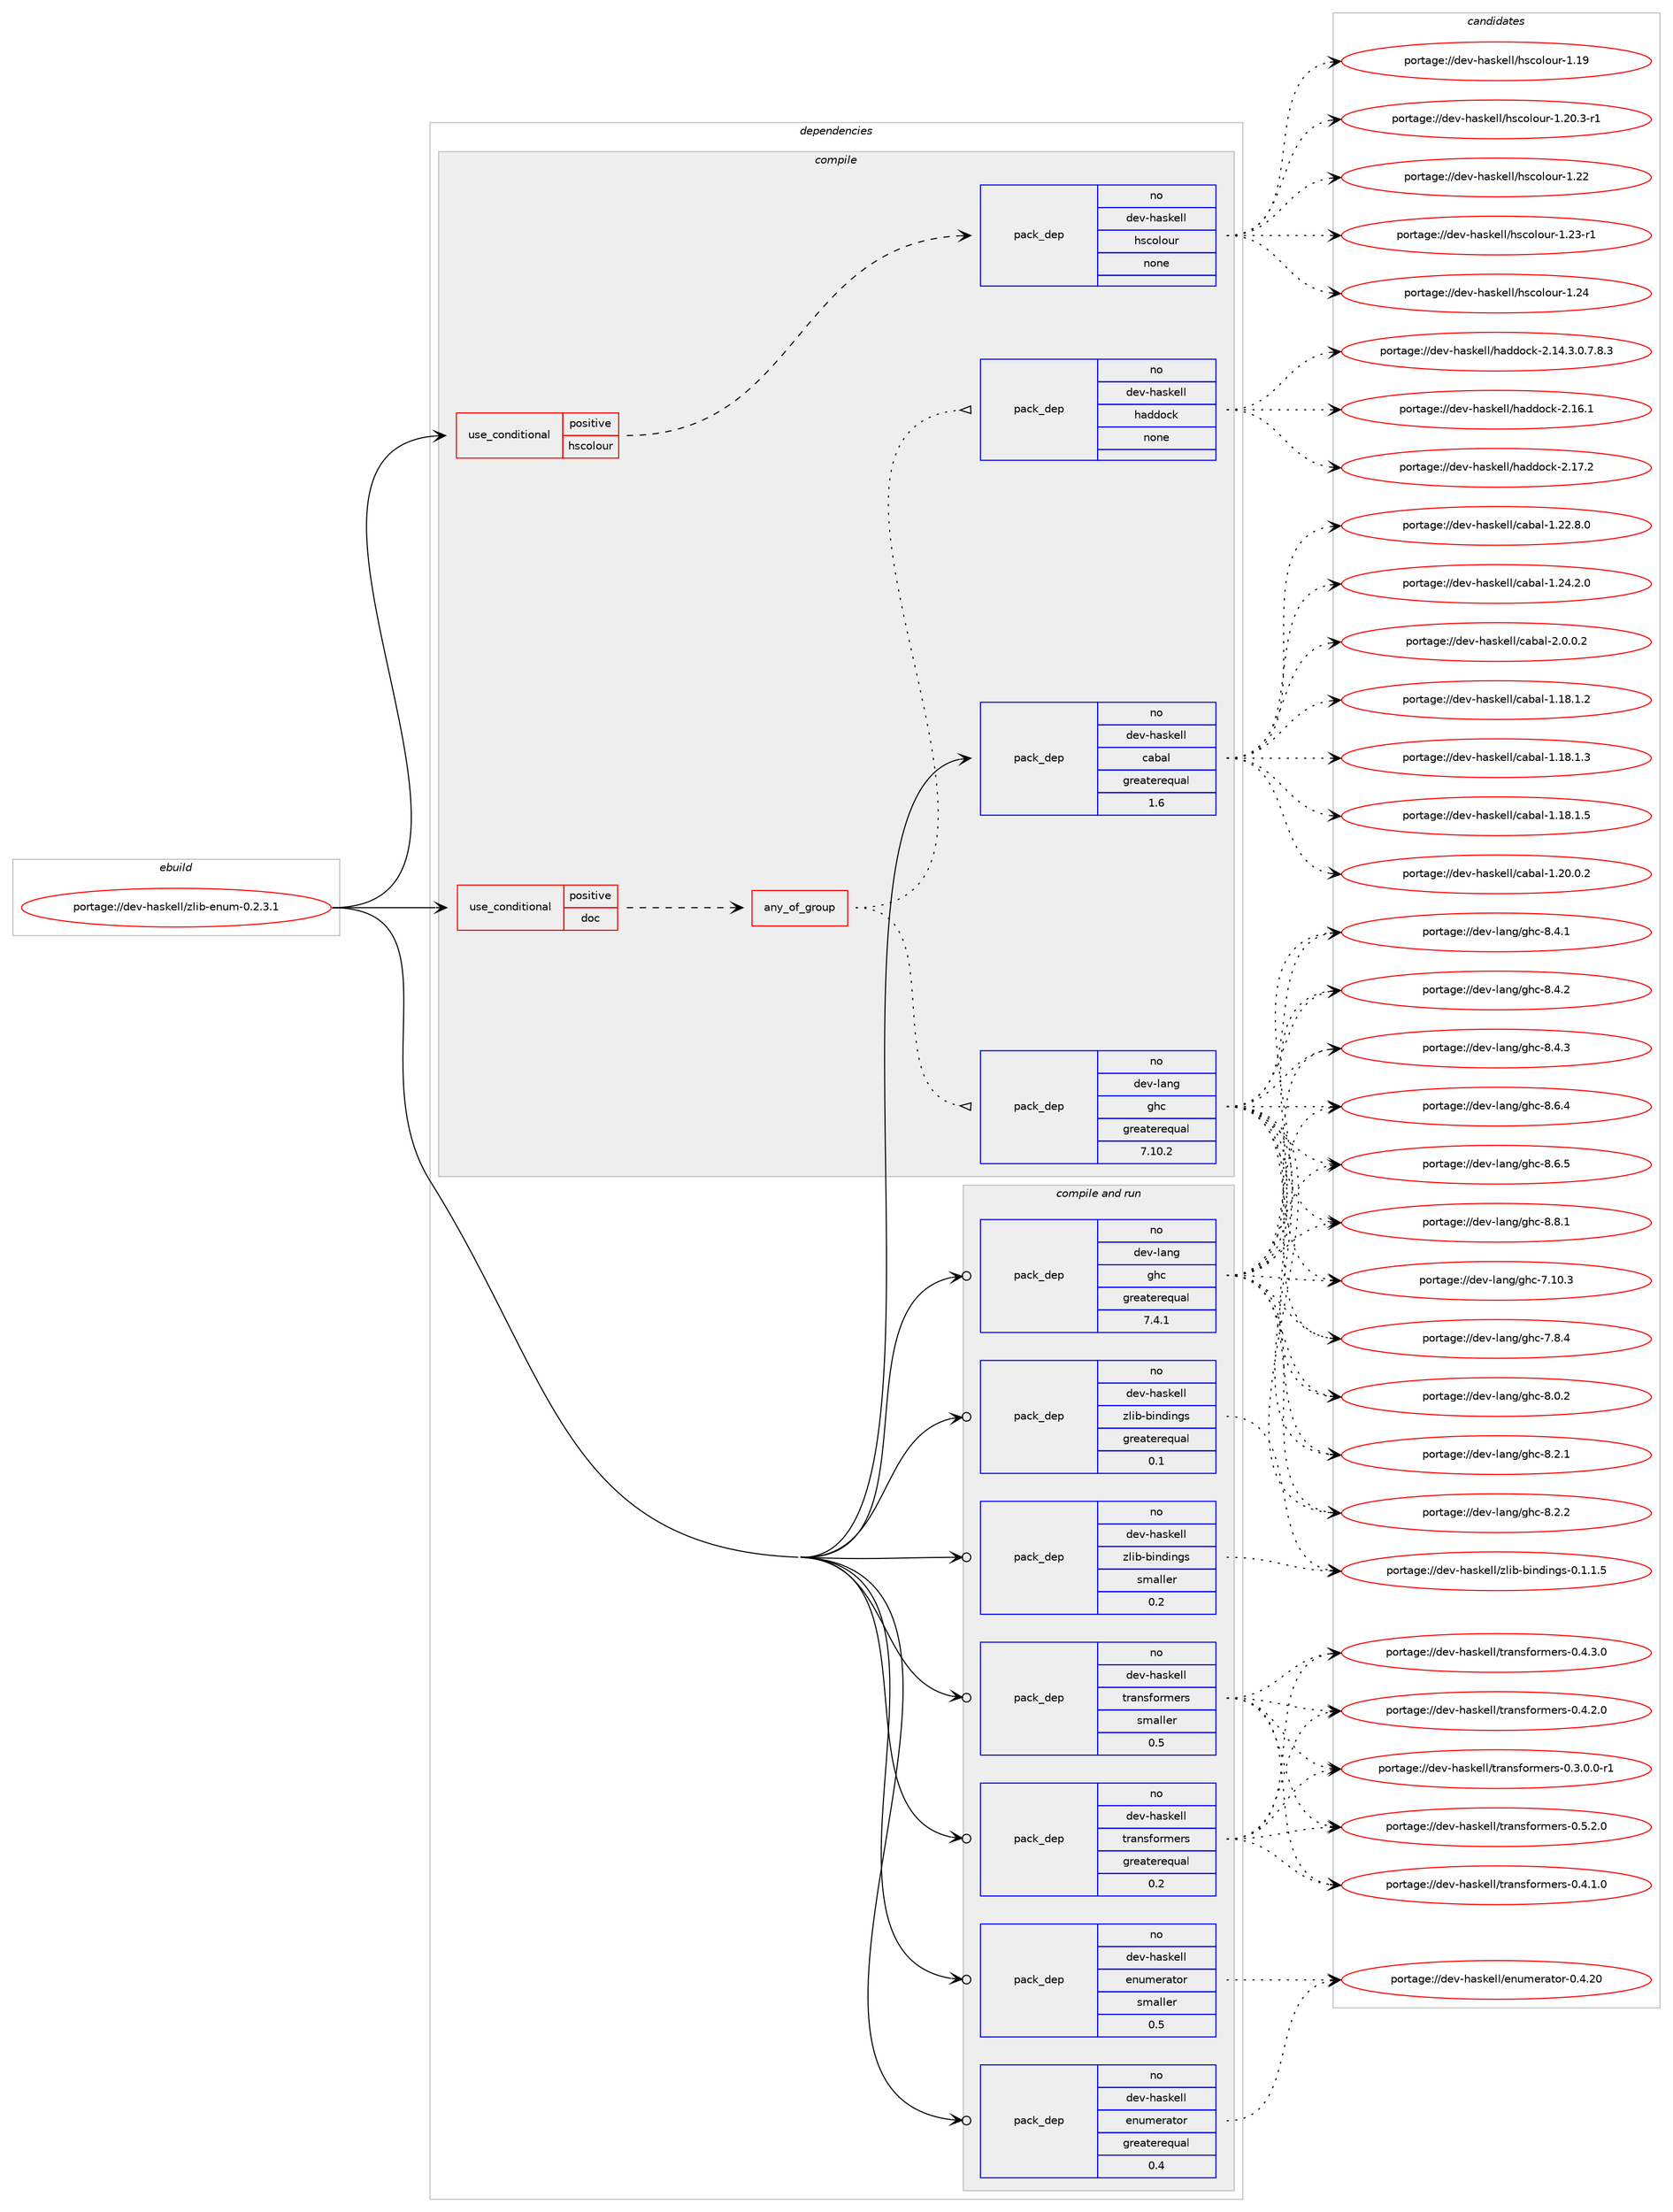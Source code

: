 digraph prolog {

# *************
# Graph options
# *************

newrank=true;
concentrate=true;
compound=true;
graph [rankdir=LR,fontname=Helvetica,fontsize=10,ranksep=1.5];#, ranksep=2.5, nodesep=0.2];
edge  [arrowhead=vee];
node  [fontname=Helvetica,fontsize=10];

# **********
# The ebuild
# **********

subgraph cluster_leftcol {
color=gray;
rank=same;
label=<<i>ebuild</i>>;
id [label="portage://dev-haskell/zlib-enum-0.2.3.1", color=red, width=4, href="../dev-haskell/zlib-enum-0.2.3.1.svg"];
}

# ****************
# The dependencies
# ****************

subgraph cluster_midcol {
color=gray;
label=<<i>dependencies</i>>;
subgraph cluster_compile {
fillcolor="#eeeeee";
style=filled;
label=<<i>compile</i>>;
subgraph cond17899 {
dependency85692 [label=<<TABLE BORDER="0" CELLBORDER="1" CELLSPACING="0" CELLPADDING="4"><TR><TD ROWSPAN="3" CELLPADDING="10">use_conditional</TD></TR><TR><TD>positive</TD></TR><TR><TD>doc</TD></TR></TABLE>>, shape=none, color=red];
subgraph any2652 {
dependency85693 [label=<<TABLE BORDER="0" CELLBORDER="1" CELLSPACING="0" CELLPADDING="4"><TR><TD CELLPADDING="10">any_of_group</TD></TR></TABLE>>, shape=none, color=red];subgraph pack65082 {
dependency85694 [label=<<TABLE BORDER="0" CELLBORDER="1" CELLSPACING="0" CELLPADDING="4" WIDTH="220"><TR><TD ROWSPAN="6" CELLPADDING="30">pack_dep</TD></TR><TR><TD WIDTH="110">no</TD></TR><TR><TD>dev-haskell</TD></TR><TR><TD>haddock</TD></TR><TR><TD>none</TD></TR><TR><TD></TD></TR></TABLE>>, shape=none, color=blue];
}
dependency85693:e -> dependency85694:w [weight=20,style="dotted",arrowhead="oinv"];
subgraph pack65083 {
dependency85695 [label=<<TABLE BORDER="0" CELLBORDER="1" CELLSPACING="0" CELLPADDING="4" WIDTH="220"><TR><TD ROWSPAN="6" CELLPADDING="30">pack_dep</TD></TR><TR><TD WIDTH="110">no</TD></TR><TR><TD>dev-lang</TD></TR><TR><TD>ghc</TD></TR><TR><TD>greaterequal</TD></TR><TR><TD>7.10.2</TD></TR></TABLE>>, shape=none, color=blue];
}
dependency85693:e -> dependency85695:w [weight=20,style="dotted",arrowhead="oinv"];
}
dependency85692:e -> dependency85693:w [weight=20,style="dashed",arrowhead="vee"];
}
id:e -> dependency85692:w [weight=20,style="solid",arrowhead="vee"];
subgraph cond17900 {
dependency85696 [label=<<TABLE BORDER="0" CELLBORDER="1" CELLSPACING="0" CELLPADDING="4"><TR><TD ROWSPAN="3" CELLPADDING="10">use_conditional</TD></TR><TR><TD>positive</TD></TR><TR><TD>hscolour</TD></TR></TABLE>>, shape=none, color=red];
subgraph pack65084 {
dependency85697 [label=<<TABLE BORDER="0" CELLBORDER="1" CELLSPACING="0" CELLPADDING="4" WIDTH="220"><TR><TD ROWSPAN="6" CELLPADDING="30">pack_dep</TD></TR><TR><TD WIDTH="110">no</TD></TR><TR><TD>dev-haskell</TD></TR><TR><TD>hscolour</TD></TR><TR><TD>none</TD></TR><TR><TD></TD></TR></TABLE>>, shape=none, color=blue];
}
dependency85696:e -> dependency85697:w [weight=20,style="dashed",arrowhead="vee"];
}
id:e -> dependency85696:w [weight=20,style="solid",arrowhead="vee"];
subgraph pack65085 {
dependency85698 [label=<<TABLE BORDER="0" CELLBORDER="1" CELLSPACING="0" CELLPADDING="4" WIDTH="220"><TR><TD ROWSPAN="6" CELLPADDING="30">pack_dep</TD></TR><TR><TD WIDTH="110">no</TD></TR><TR><TD>dev-haskell</TD></TR><TR><TD>cabal</TD></TR><TR><TD>greaterequal</TD></TR><TR><TD>1.6</TD></TR></TABLE>>, shape=none, color=blue];
}
id:e -> dependency85698:w [weight=20,style="solid",arrowhead="vee"];
}
subgraph cluster_compileandrun {
fillcolor="#eeeeee";
style=filled;
label=<<i>compile and run</i>>;
subgraph pack65086 {
dependency85699 [label=<<TABLE BORDER="0" CELLBORDER="1" CELLSPACING="0" CELLPADDING="4" WIDTH="220"><TR><TD ROWSPAN="6" CELLPADDING="30">pack_dep</TD></TR><TR><TD WIDTH="110">no</TD></TR><TR><TD>dev-haskell</TD></TR><TR><TD>enumerator</TD></TR><TR><TD>greaterequal</TD></TR><TR><TD>0.4</TD></TR></TABLE>>, shape=none, color=blue];
}
id:e -> dependency85699:w [weight=20,style="solid",arrowhead="odotvee"];
subgraph pack65087 {
dependency85700 [label=<<TABLE BORDER="0" CELLBORDER="1" CELLSPACING="0" CELLPADDING="4" WIDTH="220"><TR><TD ROWSPAN="6" CELLPADDING="30">pack_dep</TD></TR><TR><TD WIDTH="110">no</TD></TR><TR><TD>dev-haskell</TD></TR><TR><TD>enumerator</TD></TR><TR><TD>smaller</TD></TR><TR><TD>0.5</TD></TR></TABLE>>, shape=none, color=blue];
}
id:e -> dependency85700:w [weight=20,style="solid",arrowhead="odotvee"];
subgraph pack65088 {
dependency85701 [label=<<TABLE BORDER="0" CELLBORDER="1" CELLSPACING="0" CELLPADDING="4" WIDTH="220"><TR><TD ROWSPAN="6" CELLPADDING="30">pack_dep</TD></TR><TR><TD WIDTH="110">no</TD></TR><TR><TD>dev-haskell</TD></TR><TR><TD>transformers</TD></TR><TR><TD>greaterequal</TD></TR><TR><TD>0.2</TD></TR></TABLE>>, shape=none, color=blue];
}
id:e -> dependency85701:w [weight=20,style="solid",arrowhead="odotvee"];
subgraph pack65089 {
dependency85702 [label=<<TABLE BORDER="0" CELLBORDER="1" CELLSPACING="0" CELLPADDING="4" WIDTH="220"><TR><TD ROWSPAN="6" CELLPADDING="30">pack_dep</TD></TR><TR><TD WIDTH="110">no</TD></TR><TR><TD>dev-haskell</TD></TR><TR><TD>transformers</TD></TR><TR><TD>smaller</TD></TR><TR><TD>0.5</TD></TR></TABLE>>, shape=none, color=blue];
}
id:e -> dependency85702:w [weight=20,style="solid",arrowhead="odotvee"];
subgraph pack65090 {
dependency85703 [label=<<TABLE BORDER="0" CELLBORDER="1" CELLSPACING="0" CELLPADDING="4" WIDTH="220"><TR><TD ROWSPAN="6" CELLPADDING="30">pack_dep</TD></TR><TR><TD WIDTH="110">no</TD></TR><TR><TD>dev-haskell</TD></TR><TR><TD>zlib-bindings</TD></TR><TR><TD>greaterequal</TD></TR><TR><TD>0.1</TD></TR></TABLE>>, shape=none, color=blue];
}
id:e -> dependency85703:w [weight=20,style="solid",arrowhead="odotvee"];
subgraph pack65091 {
dependency85704 [label=<<TABLE BORDER="0" CELLBORDER="1" CELLSPACING="0" CELLPADDING="4" WIDTH="220"><TR><TD ROWSPAN="6" CELLPADDING="30">pack_dep</TD></TR><TR><TD WIDTH="110">no</TD></TR><TR><TD>dev-haskell</TD></TR><TR><TD>zlib-bindings</TD></TR><TR><TD>smaller</TD></TR><TR><TD>0.2</TD></TR></TABLE>>, shape=none, color=blue];
}
id:e -> dependency85704:w [weight=20,style="solid",arrowhead="odotvee"];
subgraph pack65092 {
dependency85705 [label=<<TABLE BORDER="0" CELLBORDER="1" CELLSPACING="0" CELLPADDING="4" WIDTH="220"><TR><TD ROWSPAN="6" CELLPADDING="30">pack_dep</TD></TR><TR><TD WIDTH="110">no</TD></TR><TR><TD>dev-lang</TD></TR><TR><TD>ghc</TD></TR><TR><TD>greaterequal</TD></TR><TR><TD>7.4.1</TD></TR></TABLE>>, shape=none, color=blue];
}
id:e -> dependency85705:w [weight=20,style="solid",arrowhead="odotvee"];
}
subgraph cluster_run {
fillcolor="#eeeeee";
style=filled;
label=<<i>run</i>>;
}
}

# **************
# The candidates
# **************

subgraph cluster_choices {
rank=same;
color=gray;
label=<<i>candidates</i>>;

subgraph choice65082 {
color=black;
nodesep=1;
choiceportage1001011184510497115107101108108471049710010011199107455046495246514648465546564651 [label="portage://dev-haskell/haddock-2.14.3.0.7.8.3", color=red, width=4,href="../dev-haskell/haddock-2.14.3.0.7.8.3.svg"];
choiceportage100101118451049711510710110810847104971001001119910745504649544649 [label="portage://dev-haskell/haddock-2.16.1", color=red, width=4,href="../dev-haskell/haddock-2.16.1.svg"];
choiceportage100101118451049711510710110810847104971001001119910745504649554650 [label="portage://dev-haskell/haddock-2.17.2", color=red, width=4,href="../dev-haskell/haddock-2.17.2.svg"];
dependency85694:e -> choiceportage1001011184510497115107101108108471049710010011199107455046495246514648465546564651:w [style=dotted,weight="100"];
dependency85694:e -> choiceportage100101118451049711510710110810847104971001001119910745504649544649:w [style=dotted,weight="100"];
dependency85694:e -> choiceportage100101118451049711510710110810847104971001001119910745504649554650:w [style=dotted,weight="100"];
}
subgraph choice65083 {
color=black;
nodesep=1;
choiceportage1001011184510897110103471031049945554649484651 [label="portage://dev-lang/ghc-7.10.3", color=red, width=4,href="../dev-lang/ghc-7.10.3.svg"];
choiceportage10010111845108971101034710310499455546564652 [label="portage://dev-lang/ghc-7.8.4", color=red, width=4,href="../dev-lang/ghc-7.8.4.svg"];
choiceportage10010111845108971101034710310499455646484650 [label="portage://dev-lang/ghc-8.0.2", color=red, width=4,href="../dev-lang/ghc-8.0.2.svg"];
choiceportage10010111845108971101034710310499455646504649 [label="portage://dev-lang/ghc-8.2.1", color=red, width=4,href="../dev-lang/ghc-8.2.1.svg"];
choiceportage10010111845108971101034710310499455646504650 [label="portage://dev-lang/ghc-8.2.2", color=red, width=4,href="../dev-lang/ghc-8.2.2.svg"];
choiceportage10010111845108971101034710310499455646524649 [label="portage://dev-lang/ghc-8.4.1", color=red, width=4,href="../dev-lang/ghc-8.4.1.svg"];
choiceportage10010111845108971101034710310499455646524650 [label="portage://dev-lang/ghc-8.4.2", color=red, width=4,href="../dev-lang/ghc-8.4.2.svg"];
choiceportage10010111845108971101034710310499455646524651 [label="portage://dev-lang/ghc-8.4.3", color=red, width=4,href="../dev-lang/ghc-8.4.3.svg"];
choiceportage10010111845108971101034710310499455646544652 [label="portage://dev-lang/ghc-8.6.4", color=red, width=4,href="../dev-lang/ghc-8.6.4.svg"];
choiceportage10010111845108971101034710310499455646544653 [label="portage://dev-lang/ghc-8.6.5", color=red, width=4,href="../dev-lang/ghc-8.6.5.svg"];
choiceportage10010111845108971101034710310499455646564649 [label="portage://dev-lang/ghc-8.8.1", color=red, width=4,href="../dev-lang/ghc-8.8.1.svg"];
dependency85695:e -> choiceportage1001011184510897110103471031049945554649484651:w [style=dotted,weight="100"];
dependency85695:e -> choiceportage10010111845108971101034710310499455546564652:w [style=dotted,weight="100"];
dependency85695:e -> choiceportage10010111845108971101034710310499455646484650:w [style=dotted,weight="100"];
dependency85695:e -> choiceportage10010111845108971101034710310499455646504649:w [style=dotted,weight="100"];
dependency85695:e -> choiceportage10010111845108971101034710310499455646504650:w [style=dotted,weight="100"];
dependency85695:e -> choiceportage10010111845108971101034710310499455646524649:w [style=dotted,weight="100"];
dependency85695:e -> choiceportage10010111845108971101034710310499455646524650:w [style=dotted,weight="100"];
dependency85695:e -> choiceportage10010111845108971101034710310499455646524651:w [style=dotted,weight="100"];
dependency85695:e -> choiceportage10010111845108971101034710310499455646544652:w [style=dotted,weight="100"];
dependency85695:e -> choiceportage10010111845108971101034710310499455646544653:w [style=dotted,weight="100"];
dependency85695:e -> choiceportage10010111845108971101034710310499455646564649:w [style=dotted,weight="100"];
}
subgraph choice65084 {
color=black;
nodesep=1;
choiceportage100101118451049711510710110810847104115991111081111171144549464957 [label="portage://dev-haskell/hscolour-1.19", color=red, width=4,href="../dev-haskell/hscolour-1.19.svg"];
choiceportage10010111845104971151071011081084710411599111108111117114454946504846514511449 [label="portage://dev-haskell/hscolour-1.20.3-r1", color=red, width=4,href="../dev-haskell/hscolour-1.20.3-r1.svg"];
choiceportage100101118451049711510710110810847104115991111081111171144549465050 [label="portage://dev-haskell/hscolour-1.22", color=red, width=4,href="../dev-haskell/hscolour-1.22.svg"];
choiceportage1001011184510497115107101108108471041159911110811111711445494650514511449 [label="portage://dev-haskell/hscolour-1.23-r1", color=red, width=4,href="../dev-haskell/hscolour-1.23-r1.svg"];
choiceportage100101118451049711510710110810847104115991111081111171144549465052 [label="portage://dev-haskell/hscolour-1.24", color=red, width=4,href="../dev-haskell/hscolour-1.24.svg"];
dependency85697:e -> choiceportage100101118451049711510710110810847104115991111081111171144549464957:w [style=dotted,weight="100"];
dependency85697:e -> choiceportage10010111845104971151071011081084710411599111108111117114454946504846514511449:w [style=dotted,weight="100"];
dependency85697:e -> choiceportage100101118451049711510710110810847104115991111081111171144549465050:w [style=dotted,weight="100"];
dependency85697:e -> choiceportage1001011184510497115107101108108471041159911110811111711445494650514511449:w [style=dotted,weight="100"];
dependency85697:e -> choiceportage100101118451049711510710110810847104115991111081111171144549465052:w [style=dotted,weight="100"];
}
subgraph choice65085 {
color=black;
nodesep=1;
choiceportage10010111845104971151071011081084799979897108454946495646494650 [label="portage://dev-haskell/cabal-1.18.1.2", color=red, width=4,href="../dev-haskell/cabal-1.18.1.2.svg"];
choiceportage10010111845104971151071011081084799979897108454946495646494651 [label="portage://dev-haskell/cabal-1.18.1.3", color=red, width=4,href="../dev-haskell/cabal-1.18.1.3.svg"];
choiceportage10010111845104971151071011081084799979897108454946495646494653 [label="portage://dev-haskell/cabal-1.18.1.5", color=red, width=4,href="../dev-haskell/cabal-1.18.1.5.svg"];
choiceportage10010111845104971151071011081084799979897108454946504846484650 [label="portage://dev-haskell/cabal-1.20.0.2", color=red, width=4,href="../dev-haskell/cabal-1.20.0.2.svg"];
choiceportage10010111845104971151071011081084799979897108454946505046564648 [label="portage://dev-haskell/cabal-1.22.8.0", color=red, width=4,href="../dev-haskell/cabal-1.22.8.0.svg"];
choiceportage10010111845104971151071011081084799979897108454946505246504648 [label="portage://dev-haskell/cabal-1.24.2.0", color=red, width=4,href="../dev-haskell/cabal-1.24.2.0.svg"];
choiceportage100101118451049711510710110810847999798971084550464846484650 [label="portage://dev-haskell/cabal-2.0.0.2", color=red, width=4,href="../dev-haskell/cabal-2.0.0.2.svg"];
dependency85698:e -> choiceportage10010111845104971151071011081084799979897108454946495646494650:w [style=dotted,weight="100"];
dependency85698:e -> choiceportage10010111845104971151071011081084799979897108454946495646494651:w [style=dotted,weight="100"];
dependency85698:e -> choiceportage10010111845104971151071011081084799979897108454946495646494653:w [style=dotted,weight="100"];
dependency85698:e -> choiceportage10010111845104971151071011081084799979897108454946504846484650:w [style=dotted,weight="100"];
dependency85698:e -> choiceportage10010111845104971151071011081084799979897108454946505046564648:w [style=dotted,weight="100"];
dependency85698:e -> choiceportage10010111845104971151071011081084799979897108454946505246504648:w [style=dotted,weight="100"];
dependency85698:e -> choiceportage100101118451049711510710110810847999798971084550464846484650:w [style=dotted,weight="100"];
}
subgraph choice65086 {
color=black;
nodesep=1;
choiceportage1001011184510497115107101108108471011101171091011149711611111445484652465048 [label="portage://dev-haskell/enumerator-0.4.20", color=red, width=4,href="../dev-haskell/enumerator-0.4.20.svg"];
dependency85699:e -> choiceportage1001011184510497115107101108108471011101171091011149711611111445484652465048:w [style=dotted,weight="100"];
}
subgraph choice65087 {
color=black;
nodesep=1;
choiceportage1001011184510497115107101108108471011101171091011149711611111445484652465048 [label="portage://dev-haskell/enumerator-0.4.20", color=red, width=4,href="../dev-haskell/enumerator-0.4.20.svg"];
dependency85700:e -> choiceportage1001011184510497115107101108108471011101171091011149711611111445484652465048:w [style=dotted,weight="100"];
}
subgraph choice65088 {
color=black;
nodesep=1;
choiceportage1001011184510497115107101108108471161149711011510211111410910111411545484651464846484511449 [label="portage://dev-haskell/transformers-0.3.0.0-r1", color=red, width=4,href="../dev-haskell/transformers-0.3.0.0-r1.svg"];
choiceportage100101118451049711510710110810847116114971101151021111141091011141154548465246494648 [label="portage://dev-haskell/transformers-0.4.1.0", color=red, width=4,href="../dev-haskell/transformers-0.4.1.0.svg"];
choiceportage100101118451049711510710110810847116114971101151021111141091011141154548465246504648 [label="portage://dev-haskell/transformers-0.4.2.0", color=red, width=4,href="../dev-haskell/transformers-0.4.2.0.svg"];
choiceportage100101118451049711510710110810847116114971101151021111141091011141154548465246514648 [label="portage://dev-haskell/transformers-0.4.3.0", color=red, width=4,href="../dev-haskell/transformers-0.4.3.0.svg"];
choiceportage100101118451049711510710110810847116114971101151021111141091011141154548465346504648 [label="portage://dev-haskell/transformers-0.5.2.0", color=red, width=4,href="../dev-haskell/transformers-0.5.2.0.svg"];
dependency85701:e -> choiceportage1001011184510497115107101108108471161149711011510211111410910111411545484651464846484511449:w [style=dotted,weight="100"];
dependency85701:e -> choiceportage100101118451049711510710110810847116114971101151021111141091011141154548465246494648:w [style=dotted,weight="100"];
dependency85701:e -> choiceportage100101118451049711510710110810847116114971101151021111141091011141154548465246504648:w [style=dotted,weight="100"];
dependency85701:e -> choiceportage100101118451049711510710110810847116114971101151021111141091011141154548465246514648:w [style=dotted,weight="100"];
dependency85701:e -> choiceportage100101118451049711510710110810847116114971101151021111141091011141154548465346504648:w [style=dotted,weight="100"];
}
subgraph choice65089 {
color=black;
nodesep=1;
choiceportage1001011184510497115107101108108471161149711011510211111410910111411545484651464846484511449 [label="portage://dev-haskell/transformers-0.3.0.0-r1", color=red, width=4,href="../dev-haskell/transformers-0.3.0.0-r1.svg"];
choiceportage100101118451049711510710110810847116114971101151021111141091011141154548465246494648 [label="portage://dev-haskell/transformers-0.4.1.0", color=red, width=4,href="../dev-haskell/transformers-0.4.1.0.svg"];
choiceportage100101118451049711510710110810847116114971101151021111141091011141154548465246504648 [label="portage://dev-haskell/transformers-0.4.2.0", color=red, width=4,href="../dev-haskell/transformers-0.4.2.0.svg"];
choiceportage100101118451049711510710110810847116114971101151021111141091011141154548465246514648 [label="portage://dev-haskell/transformers-0.4.3.0", color=red, width=4,href="../dev-haskell/transformers-0.4.3.0.svg"];
choiceportage100101118451049711510710110810847116114971101151021111141091011141154548465346504648 [label="portage://dev-haskell/transformers-0.5.2.0", color=red, width=4,href="../dev-haskell/transformers-0.5.2.0.svg"];
dependency85702:e -> choiceportage1001011184510497115107101108108471161149711011510211111410910111411545484651464846484511449:w [style=dotted,weight="100"];
dependency85702:e -> choiceportage100101118451049711510710110810847116114971101151021111141091011141154548465246494648:w [style=dotted,weight="100"];
dependency85702:e -> choiceportage100101118451049711510710110810847116114971101151021111141091011141154548465246504648:w [style=dotted,weight="100"];
dependency85702:e -> choiceportage100101118451049711510710110810847116114971101151021111141091011141154548465246514648:w [style=dotted,weight="100"];
dependency85702:e -> choiceportage100101118451049711510710110810847116114971101151021111141091011141154548465346504648:w [style=dotted,weight="100"];
}
subgraph choice65090 {
color=black;
nodesep=1;
choiceportage1001011184510497115107101108108471221081059845981051101001051101031154548464946494653 [label="portage://dev-haskell/zlib-bindings-0.1.1.5", color=red, width=4,href="../dev-haskell/zlib-bindings-0.1.1.5.svg"];
dependency85703:e -> choiceportage1001011184510497115107101108108471221081059845981051101001051101031154548464946494653:w [style=dotted,weight="100"];
}
subgraph choice65091 {
color=black;
nodesep=1;
choiceportage1001011184510497115107101108108471221081059845981051101001051101031154548464946494653 [label="portage://dev-haskell/zlib-bindings-0.1.1.5", color=red, width=4,href="../dev-haskell/zlib-bindings-0.1.1.5.svg"];
dependency85704:e -> choiceportage1001011184510497115107101108108471221081059845981051101001051101031154548464946494653:w [style=dotted,weight="100"];
}
subgraph choice65092 {
color=black;
nodesep=1;
choiceportage1001011184510897110103471031049945554649484651 [label="portage://dev-lang/ghc-7.10.3", color=red, width=4,href="../dev-lang/ghc-7.10.3.svg"];
choiceportage10010111845108971101034710310499455546564652 [label="portage://dev-lang/ghc-7.8.4", color=red, width=4,href="../dev-lang/ghc-7.8.4.svg"];
choiceportage10010111845108971101034710310499455646484650 [label="portage://dev-lang/ghc-8.0.2", color=red, width=4,href="../dev-lang/ghc-8.0.2.svg"];
choiceportage10010111845108971101034710310499455646504649 [label="portage://dev-lang/ghc-8.2.1", color=red, width=4,href="../dev-lang/ghc-8.2.1.svg"];
choiceportage10010111845108971101034710310499455646504650 [label="portage://dev-lang/ghc-8.2.2", color=red, width=4,href="../dev-lang/ghc-8.2.2.svg"];
choiceportage10010111845108971101034710310499455646524649 [label="portage://dev-lang/ghc-8.4.1", color=red, width=4,href="../dev-lang/ghc-8.4.1.svg"];
choiceportage10010111845108971101034710310499455646524650 [label="portage://dev-lang/ghc-8.4.2", color=red, width=4,href="../dev-lang/ghc-8.4.2.svg"];
choiceportage10010111845108971101034710310499455646524651 [label="portage://dev-lang/ghc-8.4.3", color=red, width=4,href="../dev-lang/ghc-8.4.3.svg"];
choiceportage10010111845108971101034710310499455646544652 [label="portage://dev-lang/ghc-8.6.4", color=red, width=4,href="../dev-lang/ghc-8.6.4.svg"];
choiceportage10010111845108971101034710310499455646544653 [label="portage://dev-lang/ghc-8.6.5", color=red, width=4,href="../dev-lang/ghc-8.6.5.svg"];
choiceportage10010111845108971101034710310499455646564649 [label="portage://dev-lang/ghc-8.8.1", color=red, width=4,href="../dev-lang/ghc-8.8.1.svg"];
dependency85705:e -> choiceportage1001011184510897110103471031049945554649484651:w [style=dotted,weight="100"];
dependency85705:e -> choiceportage10010111845108971101034710310499455546564652:w [style=dotted,weight="100"];
dependency85705:e -> choiceportage10010111845108971101034710310499455646484650:w [style=dotted,weight="100"];
dependency85705:e -> choiceportage10010111845108971101034710310499455646504649:w [style=dotted,weight="100"];
dependency85705:e -> choiceportage10010111845108971101034710310499455646504650:w [style=dotted,weight="100"];
dependency85705:e -> choiceportage10010111845108971101034710310499455646524649:w [style=dotted,weight="100"];
dependency85705:e -> choiceportage10010111845108971101034710310499455646524650:w [style=dotted,weight="100"];
dependency85705:e -> choiceportage10010111845108971101034710310499455646524651:w [style=dotted,weight="100"];
dependency85705:e -> choiceportage10010111845108971101034710310499455646544652:w [style=dotted,weight="100"];
dependency85705:e -> choiceportage10010111845108971101034710310499455646544653:w [style=dotted,weight="100"];
dependency85705:e -> choiceportage10010111845108971101034710310499455646564649:w [style=dotted,weight="100"];
}
}

}
